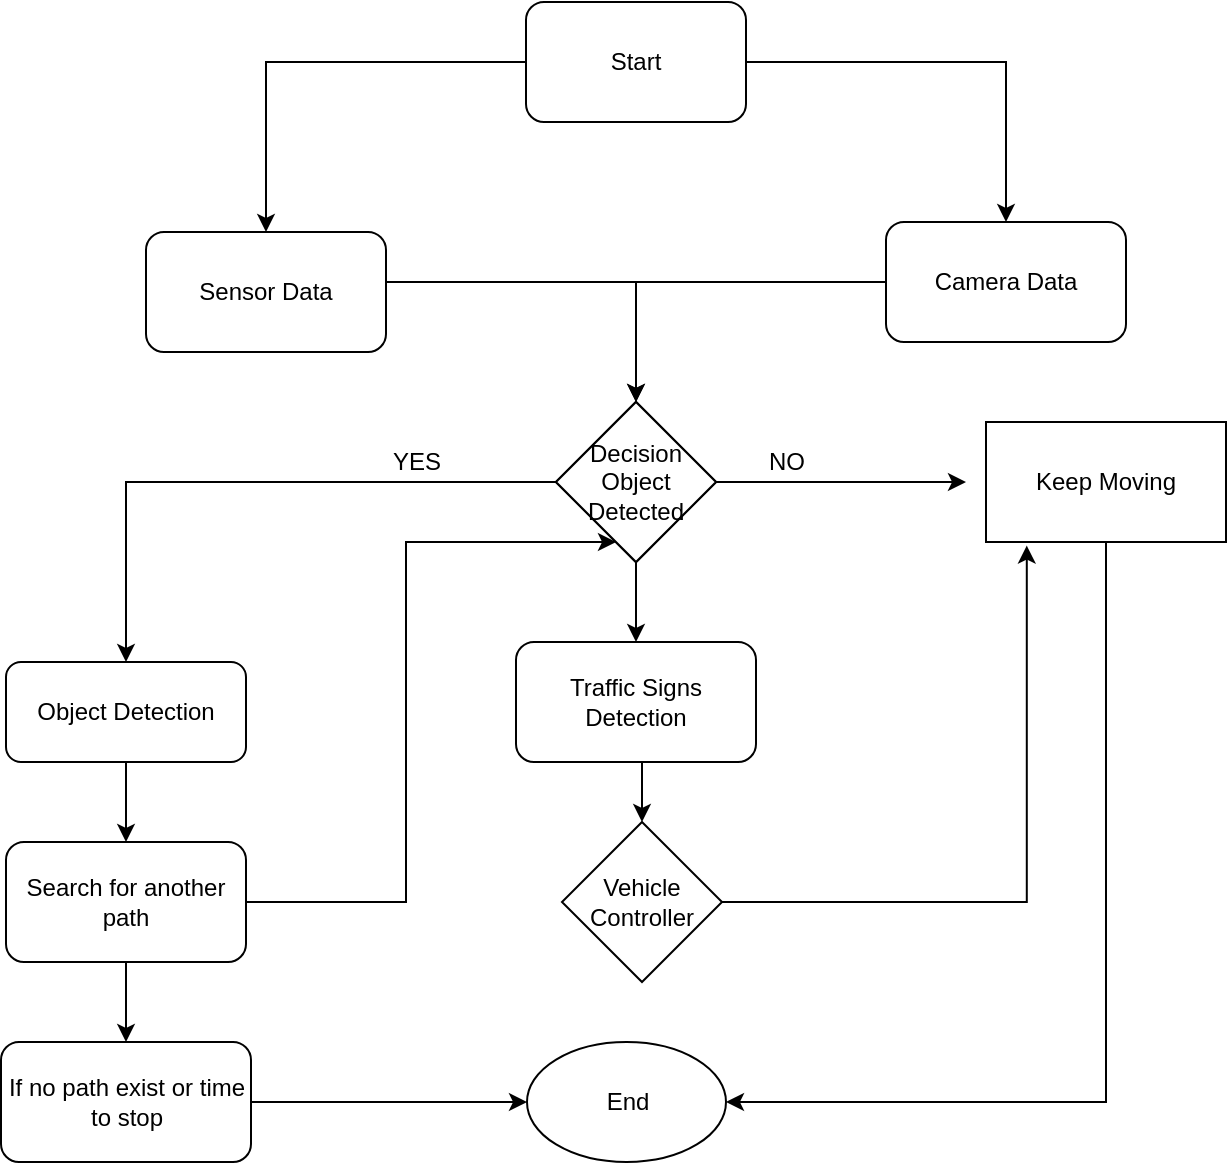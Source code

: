 <mxfile version="20.3.6" type="github">
  <diagram id="rxHPAxPZkkmusATUO-no" name="Page-1">
    <mxGraphModel dx="1038" dy="617" grid="1" gridSize="10" guides="1" tooltips="1" connect="1" arrows="1" fold="1" page="1" pageScale="1" pageWidth="850" pageHeight="1100" math="0" shadow="0">
      <root>
        <mxCell id="0" />
        <mxCell id="1" parent="0" />
        <mxCell id="7T2O_6Qfva8UN1nSJMez-40" style="edgeStyle=orthogonalEdgeStyle;rounded=0;orthogonalLoop=1;jettySize=auto;html=1;" edge="1" parent="1" source="7T2O_6Qfva8UN1nSJMez-3" target="7T2O_6Qfva8UN1nSJMez-10">
          <mxGeometry relative="1" as="geometry" />
        </mxCell>
        <mxCell id="7T2O_6Qfva8UN1nSJMez-41" style="edgeStyle=orthogonalEdgeStyle;rounded=0;orthogonalLoop=1;jettySize=auto;html=1;entryX=0.5;entryY=0;entryDx=0;entryDy=0;" edge="1" parent="1" source="7T2O_6Qfva8UN1nSJMez-3" target="7T2O_6Qfva8UN1nSJMez-9">
          <mxGeometry relative="1" as="geometry" />
        </mxCell>
        <mxCell id="7T2O_6Qfva8UN1nSJMez-3" value="Start" style="rounded=1;whiteSpace=wrap;html=1;" vertex="1" parent="1">
          <mxGeometry x="350" y="10" width="110" height="60" as="geometry" />
        </mxCell>
        <mxCell id="7T2O_6Qfva8UN1nSJMez-61" style="edgeStyle=orthogonalEdgeStyle;rounded=0;orthogonalLoop=1;jettySize=auto;html=1;entryX=1;entryY=0.5;entryDx=0;entryDy=0;" edge="1" parent="1" source="7T2O_6Qfva8UN1nSJMez-8" target="7T2O_6Qfva8UN1nSJMez-32">
          <mxGeometry relative="1" as="geometry">
            <mxPoint x="640" y="560" as="targetPoint" />
            <Array as="points">
              <mxPoint x="640" y="560" />
            </Array>
          </mxGeometry>
        </mxCell>
        <mxCell id="7T2O_6Qfva8UN1nSJMez-8" value="Keep Moving" style="whiteSpace=wrap;html=1;" vertex="1" parent="1">
          <mxGeometry x="580" y="220" width="120" height="60" as="geometry" />
        </mxCell>
        <mxCell id="7T2O_6Qfva8UN1nSJMez-43" style="edgeStyle=orthogonalEdgeStyle;rounded=0;orthogonalLoop=1;jettySize=auto;html=1;" edge="1" parent="1" source="7T2O_6Qfva8UN1nSJMez-9" target="7T2O_6Qfva8UN1nSJMez-11">
          <mxGeometry relative="1" as="geometry">
            <Array as="points">
              <mxPoint x="405" y="150" />
            </Array>
          </mxGeometry>
        </mxCell>
        <mxCell id="7T2O_6Qfva8UN1nSJMez-9" value="Sensor Data" style="rounded=1;whiteSpace=wrap;html=1;" vertex="1" parent="1">
          <mxGeometry x="160" y="125" width="120" height="60" as="geometry" />
        </mxCell>
        <mxCell id="7T2O_6Qfva8UN1nSJMez-44" style="edgeStyle=orthogonalEdgeStyle;rounded=0;orthogonalLoop=1;jettySize=auto;html=1;" edge="1" parent="1" source="7T2O_6Qfva8UN1nSJMez-10" target="7T2O_6Qfva8UN1nSJMez-11">
          <mxGeometry relative="1" as="geometry" />
        </mxCell>
        <mxCell id="7T2O_6Qfva8UN1nSJMez-10" value="Camera Data" style="rounded=1;whiteSpace=wrap;html=1;" vertex="1" parent="1">
          <mxGeometry x="530" y="120" width="120" height="60" as="geometry" />
        </mxCell>
        <mxCell id="7T2O_6Qfva8UN1nSJMez-15" style="edgeStyle=orthogonalEdgeStyle;rounded=0;orthogonalLoop=1;jettySize=auto;html=1;" edge="1" parent="1" source="7T2O_6Qfva8UN1nSJMez-11">
          <mxGeometry relative="1" as="geometry">
            <mxPoint x="570" y="250" as="targetPoint" />
          </mxGeometry>
        </mxCell>
        <mxCell id="7T2O_6Qfva8UN1nSJMez-11" value="Decision&lt;br&gt;Object Detected" style="rhombus;whiteSpace=wrap;html=1;" vertex="1" parent="1">
          <mxGeometry x="365" y="210" width="80" height="80" as="geometry" />
        </mxCell>
        <mxCell id="7T2O_6Qfva8UN1nSJMez-16" value="NO" style="text;html=1;align=center;verticalAlign=middle;resizable=0;points=[];autosize=1;strokeColor=none;fillColor=none;" vertex="1" parent="1">
          <mxGeometry x="460" y="225" width="40" height="30" as="geometry" />
        </mxCell>
        <mxCell id="7T2O_6Qfva8UN1nSJMez-20" value="YES" style="text;html=1;align=center;verticalAlign=middle;resizable=0;points=[];autosize=1;strokeColor=none;fillColor=none;" vertex="1" parent="1">
          <mxGeometry x="270" y="225" width="50" height="30" as="geometry" />
        </mxCell>
        <mxCell id="7T2O_6Qfva8UN1nSJMez-58" style="edgeStyle=orthogonalEdgeStyle;rounded=0;orthogonalLoop=1;jettySize=auto;html=1;entryX=0;entryY=0.5;entryDx=0;entryDy=0;" edge="1" parent="1" source="7T2O_6Qfva8UN1nSJMez-30" target="7T2O_6Qfva8UN1nSJMez-32">
          <mxGeometry relative="1" as="geometry" />
        </mxCell>
        <mxCell id="7T2O_6Qfva8UN1nSJMez-30" value="If no path exist or time to stop" style="rounded=1;whiteSpace=wrap;html=1;" vertex="1" parent="1">
          <mxGeometry x="87.5" y="530" width="125" height="60" as="geometry" />
        </mxCell>
        <mxCell id="7T2O_6Qfva8UN1nSJMez-32" value="End" style="ellipse;whiteSpace=wrap;html=1;" vertex="1" parent="1">
          <mxGeometry x="350.5" y="530" width="99.5" height="60" as="geometry" />
        </mxCell>
        <mxCell id="7T2O_6Qfva8UN1nSJMez-47" value="Decision&lt;br&gt;Object Detected" style="rhombus;whiteSpace=wrap;html=1;" vertex="1" parent="1">
          <mxGeometry x="365" y="210" width="80" height="80" as="geometry" />
        </mxCell>
        <mxCell id="7T2O_6Qfva8UN1nSJMez-54" style="edgeStyle=orthogonalEdgeStyle;rounded=0;orthogonalLoop=1;jettySize=auto;html=1;entryX=0.5;entryY=0;entryDx=0;entryDy=0;" edge="1" parent="1" source="7T2O_6Qfva8UN1nSJMez-49" target="7T2O_6Qfva8UN1nSJMez-51">
          <mxGeometry relative="1" as="geometry" />
        </mxCell>
        <mxCell id="7T2O_6Qfva8UN1nSJMez-60" style="edgeStyle=orthogonalEdgeStyle;rounded=0;orthogonalLoop=1;jettySize=auto;html=1;entryX=0.5;entryY=0;entryDx=0;entryDy=0;" edge="1" parent="1" source="7T2O_6Qfva8UN1nSJMez-49" target="7T2O_6Qfva8UN1nSJMez-53">
          <mxGeometry relative="1" as="geometry" />
        </mxCell>
        <mxCell id="7T2O_6Qfva8UN1nSJMez-49" value="Decision&lt;br&gt;Object Detected" style="rhombus;whiteSpace=wrap;html=1;" vertex="1" parent="1">
          <mxGeometry x="365" y="210" width="80" height="80" as="geometry" />
        </mxCell>
        <mxCell id="7T2O_6Qfva8UN1nSJMez-55" style="edgeStyle=orthogonalEdgeStyle;rounded=0;orthogonalLoop=1;jettySize=auto;html=1;entryX=0.5;entryY=0;entryDx=0;entryDy=0;" edge="1" parent="1" source="7T2O_6Qfva8UN1nSJMez-51" target="7T2O_6Qfva8UN1nSJMez-52">
          <mxGeometry relative="1" as="geometry">
            <mxPoint x="150" y="410" as="targetPoint" />
          </mxGeometry>
        </mxCell>
        <mxCell id="7T2O_6Qfva8UN1nSJMez-51" value="Object Detection" style="rounded=1;whiteSpace=wrap;html=1;" vertex="1" parent="1">
          <mxGeometry x="90" y="340" width="120" height="50" as="geometry" />
        </mxCell>
        <mxCell id="7T2O_6Qfva8UN1nSJMez-56" style="edgeStyle=orthogonalEdgeStyle;rounded=0;orthogonalLoop=1;jettySize=auto;html=1;entryX=0.5;entryY=0;entryDx=0;entryDy=0;" edge="1" parent="1" source="7T2O_6Qfva8UN1nSJMez-52" target="7T2O_6Qfva8UN1nSJMez-30">
          <mxGeometry relative="1" as="geometry" />
        </mxCell>
        <mxCell id="7T2O_6Qfva8UN1nSJMez-62" style="edgeStyle=orthogonalEdgeStyle;rounded=0;orthogonalLoop=1;jettySize=auto;html=1;" edge="1" parent="1" source="7T2O_6Qfva8UN1nSJMez-52" target="7T2O_6Qfva8UN1nSJMez-49">
          <mxGeometry relative="1" as="geometry">
            <mxPoint x="290" y="280" as="targetPoint" />
            <Array as="points">
              <mxPoint x="290" y="460" />
              <mxPoint x="290" y="280" />
            </Array>
          </mxGeometry>
        </mxCell>
        <mxCell id="7T2O_6Qfva8UN1nSJMez-52" value="Search for another path" style="rounded=1;whiteSpace=wrap;html=1;" vertex="1" parent="1">
          <mxGeometry x="90" y="430" width="120" height="60" as="geometry" />
        </mxCell>
        <mxCell id="7T2O_6Qfva8UN1nSJMez-65" style="edgeStyle=orthogonalEdgeStyle;rounded=0;orthogonalLoop=1;jettySize=auto;html=1;exitX=0.5;exitY=1;exitDx=0;exitDy=0;entryX=0.5;entryY=0;entryDx=0;entryDy=0;" edge="1" parent="1" source="7T2O_6Qfva8UN1nSJMez-53" target="7T2O_6Qfva8UN1nSJMez-64">
          <mxGeometry relative="1" as="geometry" />
        </mxCell>
        <mxCell id="7T2O_6Qfva8UN1nSJMez-53" value="Traffic Signs Detection" style="rounded=1;whiteSpace=wrap;html=1;" vertex="1" parent="1">
          <mxGeometry x="345" y="330" width="120" height="60" as="geometry" />
        </mxCell>
        <mxCell id="7T2O_6Qfva8UN1nSJMez-66" style="edgeStyle=orthogonalEdgeStyle;rounded=0;orthogonalLoop=1;jettySize=auto;html=1;entryX=0.17;entryY=1.03;entryDx=0;entryDy=0;entryPerimeter=0;" edge="1" parent="1" source="7T2O_6Qfva8UN1nSJMez-64" target="7T2O_6Qfva8UN1nSJMez-8">
          <mxGeometry relative="1" as="geometry" />
        </mxCell>
        <mxCell id="7T2O_6Qfva8UN1nSJMez-64" value="Vehicle Controller" style="rhombus;whiteSpace=wrap;html=1;" vertex="1" parent="1">
          <mxGeometry x="368" y="420" width="80" height="80" as="geometry" />
        </mxCell>
      </root>
    </mxGraphModel>
  </diagram>
</mxfile>
